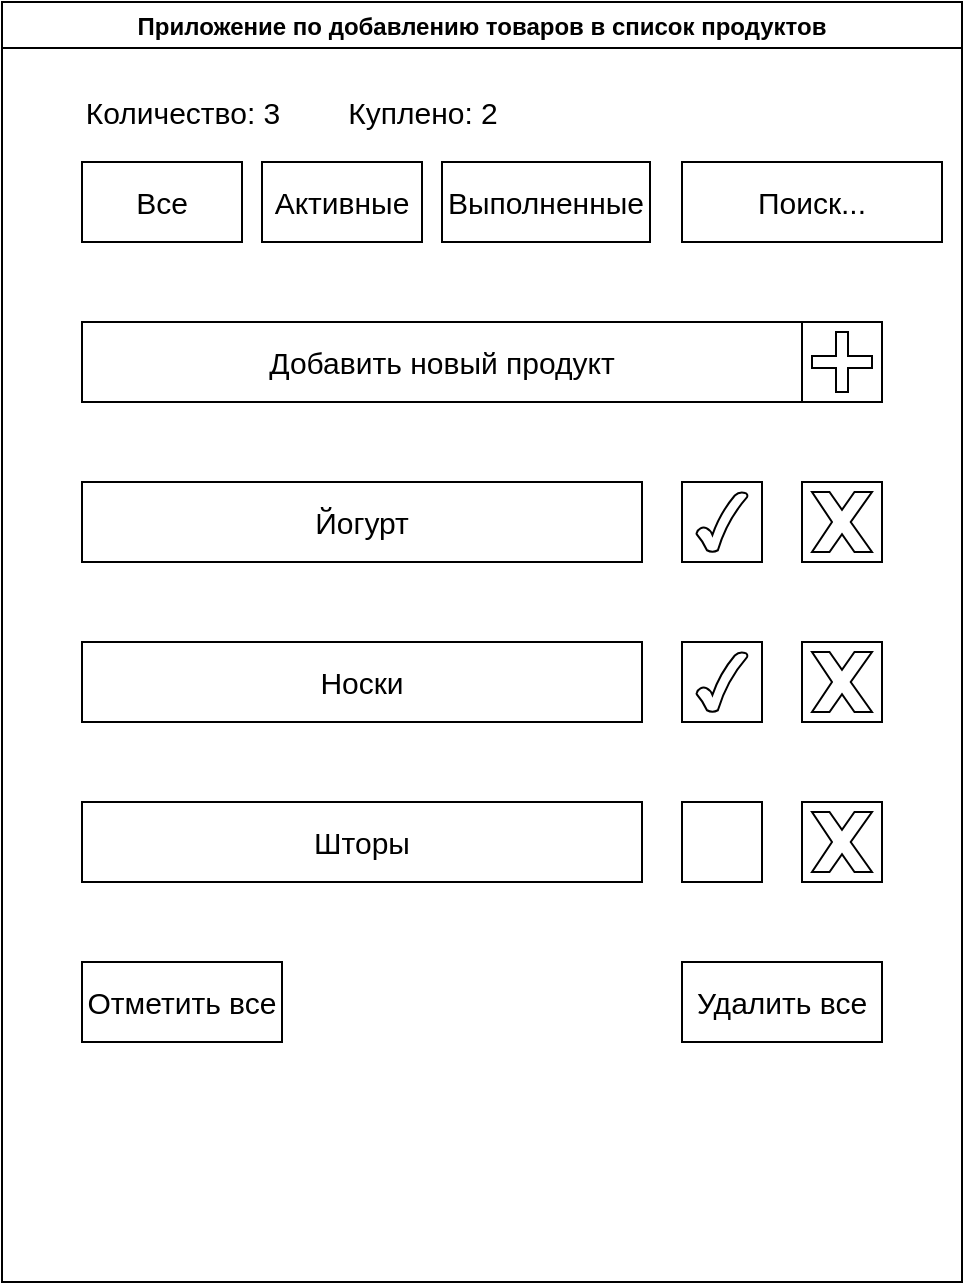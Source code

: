 <mxfile version="20.4.2" type="device"><diagram id="HzWz6uyFXq2aWBYukpUw" name="Страница 1"><mxGraphModel dx="1093" dy="576" grid="1" gridSize="10" guides="1" tooltips="1" connect="1" arrows="1" fold="1" page="1" pageScale="1" pageWidth="827" pageHeight="1169" math="0" shadow="0"><root><mxCell id="0"/><mxCell id="1" parent="0"/><mxCell id="jZ43QvuA_ew17uCMgt5d-5" value="Приложение по добавлению товаров в список продуктов" style="swimlane;" vertex="1" parent="1"><mxGeometry x="160" y="40" width="480" height="640" as="geometry"/></mxCell><mxCell id="jZ43QvuA_ew17uCMgt5d-6" value="Все" style="rounded=0;whiteSpace=wrap;html=1;fontSize=15;" vertex="1" parent="jZ43QvuA_ew17uCMgt5d-5"><mxGeometry x="40" y="80" width="80" height="40" as="geometry"/></mxCell><mxCell id="jZ43QvuA_ew17uCMgt5d-8" value="Выполненные" style="rounded=0;whiteSpace=wrap;html=1;fontSize=15;" vertex="1" parent="jZ43QvuA_ew17uCMgt5d-5"><mxGeometry x="220" y="80" width="104" height="40" as="geometry"/></mxCell><mxCell id="jZ43QvuA_ew17uCMgt5d-10" value="Активные" style="rounded=0;whiteSpace=wrap;html=1;fontSize=15;" vertex="1" parent="jZ43QvuA_ew17uCMgt5d-5"><mxGeometry x="130" y="80" width="80" height="40" as="geometry"/></mxCell><mxCell id="jZ43QvuA_ew17uCMgt5d-11" value="Поиск..." style="rounded=0;whiteSpace=wrap;html=1;fontSize=15;" vertex="1" parent="jZ43QvuA_ew17uCMgt5d-5"><mxGeometry x="340" y="80" width="130" height="40" as="geometry"/></mxCell><mxCell id="jZ43QvuA_ew17uCMgt5d-12" value="Добавить новый продукт" style="rounded=0;whiteSpace=wrap;html=1;fontSize=15;" vertex="1" parent="jZ43QvuA_ew17uCMgt5d-5"><mxGeometry x="40" y="160" width="360" height="40" as="geometry"/></mxCell><mxCell id="jZ43QvuA_ew17uCMgt5d-13" value="" style="rounded=0;whiteSpace=wrap;html=1;fontSize=15;" vertex="1" parent="jZ43QvuA_ew17uCMgt5d-5"><mxGeometry x="400" y="160" width="40" height="40" as="geometry"/></mxCell><mxCell id="jZ43QvuA_ew17uCMgt5d-17" value="Йогурт" style="rounded=0;whiteSpace=wrap;html=1;fontSize=15;" vertex="1" parent="jZ43QvuA_ew17uCMgt5d-5"><mxGeometry x="40" y="240" width="280" height="40" as="geometry"/></mxCell><mxCell id="jZ43QvuA_ew17uCMgt5d-18" value="" style="rounded=0;whiteSpace=wrap;html=1;fontSize=15;" vertex="1" parent="jZ43QvuA_ew17uCMgt5d-5"><mxGeometry x="340" y="240" width="40" height="40" as="geometry"/></mxCell><mxCell id="jZ43QvuA_ew17uCMgt5d-28" value="" style="rounded=0;whiteSpace=wrap;html=1;fontSize=15;" vertex="1" parent="jZ43QvuA_ew17uCMgt5d-5"><mxGeometry x="400" y="240" width="40" height="40" as="geometry"/></mxCell><mxCell id="jZ43QvuA_ew17uCMgt5d-29" value="Носки" style="rounded=0;whiteSpace=wrap;html=1;fontSize=15;" vertex="1" parent="jZ43QvuA_ew17uCMgt5d-5"><mxGeometry x="40" y="320" width="280" height="40" as="geometry"/></mxCell><mxCell id="jZ43QvuA_ew17uCMgt5d-30" value="" style="rounded=0;whiteSpace=wrap;html=1;fontSize=15;" vertex="1" parent="jZ43QvuA_ew17uCMgt5d-5"><mxGeometry x="340" y="320" width="40" height="40" as="geometry"/></mxCell><mxCell id="jZ43QvuA_ew17uCMgt5d-31" value="" style="rounded=0;whiteSpace=wrap;html=1;fontSize=15;" vertex="1" parent="jZ43QvuA_ew17uCMgt5d-5"><mxGeometry x="400" y="320" width="40" height="40" as="geometry"/></mxCell><mxCell id="jZ43QvuA_ew17uCMgt5d-32" value="Шторы" style="rounded=0;whiteSpace=wrap;html=1;fontSize=15;" vertex="1" parent="jZ43QvuA_ew17uCMgt5d-5"><mxGeometry x="40" y="400" width="280" height="40" as="geometry"/></mxCell><mxCell id="jZ43QvuA_ew17uCMgt5d-33" value="" style="rounded=0;whiteSpace=wrap;html=1;fontSize=15;" vertex="1" parent="jZ43QvuA_ew17uCMgt5d-5"><mxGeometry x="340" y="400" width="40" height="40" as="geometry"/></mxCell><mxCell id="jZ43QvuA_ew17uCMgt5d-34" value="" style="rounded=0;whiteSpace=wrap;html=1;fontSize=15;" vertex="1" parent="jZ43QvuA_ew17uCMgt5d-5"><mxGeometry x="400" y="400" width="40" height="40" as="geometry"/></mxCell><mxCell id="jZ43QvuA_ew17uCMgt5d-35" value="" style="verticalLabelPosition=bottom;verticalAlign=top;html=1;shape=mxgraph.basic.tick;fontSize=15;" vertex="1" parent="jZ43QvuA_ew17uCMgt5d-5"><mxGeometry x="347.25" y="245" width="25.5" height="30" as="geometry"/></mxCell><mxCell id="jZ43QvuA_ew17uCMgt5d-36" value="" style="verticalLabelPosition=bottom;verticalAlign=top;html=1;shape=mxgraph.basic.x;fontSize=15;" vertex="1" parent="jZ43QvuA_ew17uCMgt5d-5"><mxGeometry x="405" y="245" width="30" height="30" as="geometry"/></mxCell><mxCell id="jZ43QvuA_ew17uCMgt5d-38" value="" style="verticalLabelPosition=bottom;verticalAlign=top;html=1;shape=mxgraph.basic.tick;fontSize=15;" vertex="1" parent="jZ43QvuA_ew17uCMgt5d-5"><mxGeometry x="347.25" y="325" width="25.5" height="30" as="geometry"/></mxCell><mxCell id="jZ43QvuA_ew17uCMgt5d-41" value="" style="verticalLabelPosition=bottom;verticalAlign=top;html=1;shape=mxgraph.basic.x;fontSize=15;" vertex="1" parent="jZ43QvuA_ew17uCMgt5d-5"><mxGeometry x="405" y="325" width="30" height="30" as="geometry"/></mxCell><mxCell id="jZ43QvuA_ew17uCMgt5d-42" value="" style="verticalLabelPosition=bottom;verticalAlign=top;html=1;shape=mxgraph.basic.x;fontSize=15;" vertex="1" parent="jZ43QvuA_ew17uCMgt5d-5"><mxGeometry x="405" y="405" width="30" height="30" as="geometry"/></mxCell><mxCell id="jZ43QvuA_ew17uCMgt5d-44" value="Удалить все" style="rounded=0;whiteSpace=wrap;html=1;fontSize=15;" vertex="1" parent="jZ43QvuA_ew17uCMgt5d-5"><mxGeometry x="340" y="480" width="100" height="40" as="geometry"/></mxCell><mxCell id="jZ43QvuA_ew17uCMgt5d-45" value="Отметить все" style="rounded=0;whiteSpace=wrap;html=1;fontSize=15;" vertex="1" parent="jZ43QvuA_ew17uCMgt5d-5"><mxGeometry x="40" y="480" width="100" height="40" as="geometry"/></mxCell><mxCell id="jZ43QvuA_ew17uCMgt5d-46" value="" style="shape=cross;whiteSpace=wrap;html=1;fontSize=15;" vertex="1" parent="jZ43QvuA_ew17uCMgt5d-5"><mxGeometry x="405" y="165" width="30" height="30" as="geometry"/></mxCell><mxCell id="jZ43QvuA_ew17uCMgt5d-47" value="Количество: 3" style="text;html=1;align=center;verticalAlign=middle;resizable=0;points=[];autosize=1;strokeColor=none;fillColor=none;fontSize=15;" vertex="1" parent="jZ43QvuA_ew17uCMgt5d-5"><mxGeometry x="30" y="40" width="120" height="30" as="geometry"/></mxCell><mxCell id="jZ43QvuA_ew17uCMgt5d-48" value="Куплено: 2" style="text;html=1;align=center;verticalAlign=middle;resizable=0;points=[];autosize=1;strokeColor=none;fillColor=none;fontSize=15;" vertex="1" parent="jZ43QvuA_ew17uCMgt5d-5"><mxGeometry x="160" y="40" width="100" height="30" as="geometry"/></mxCell></root></mxGraphModel></diagram></mxfile>